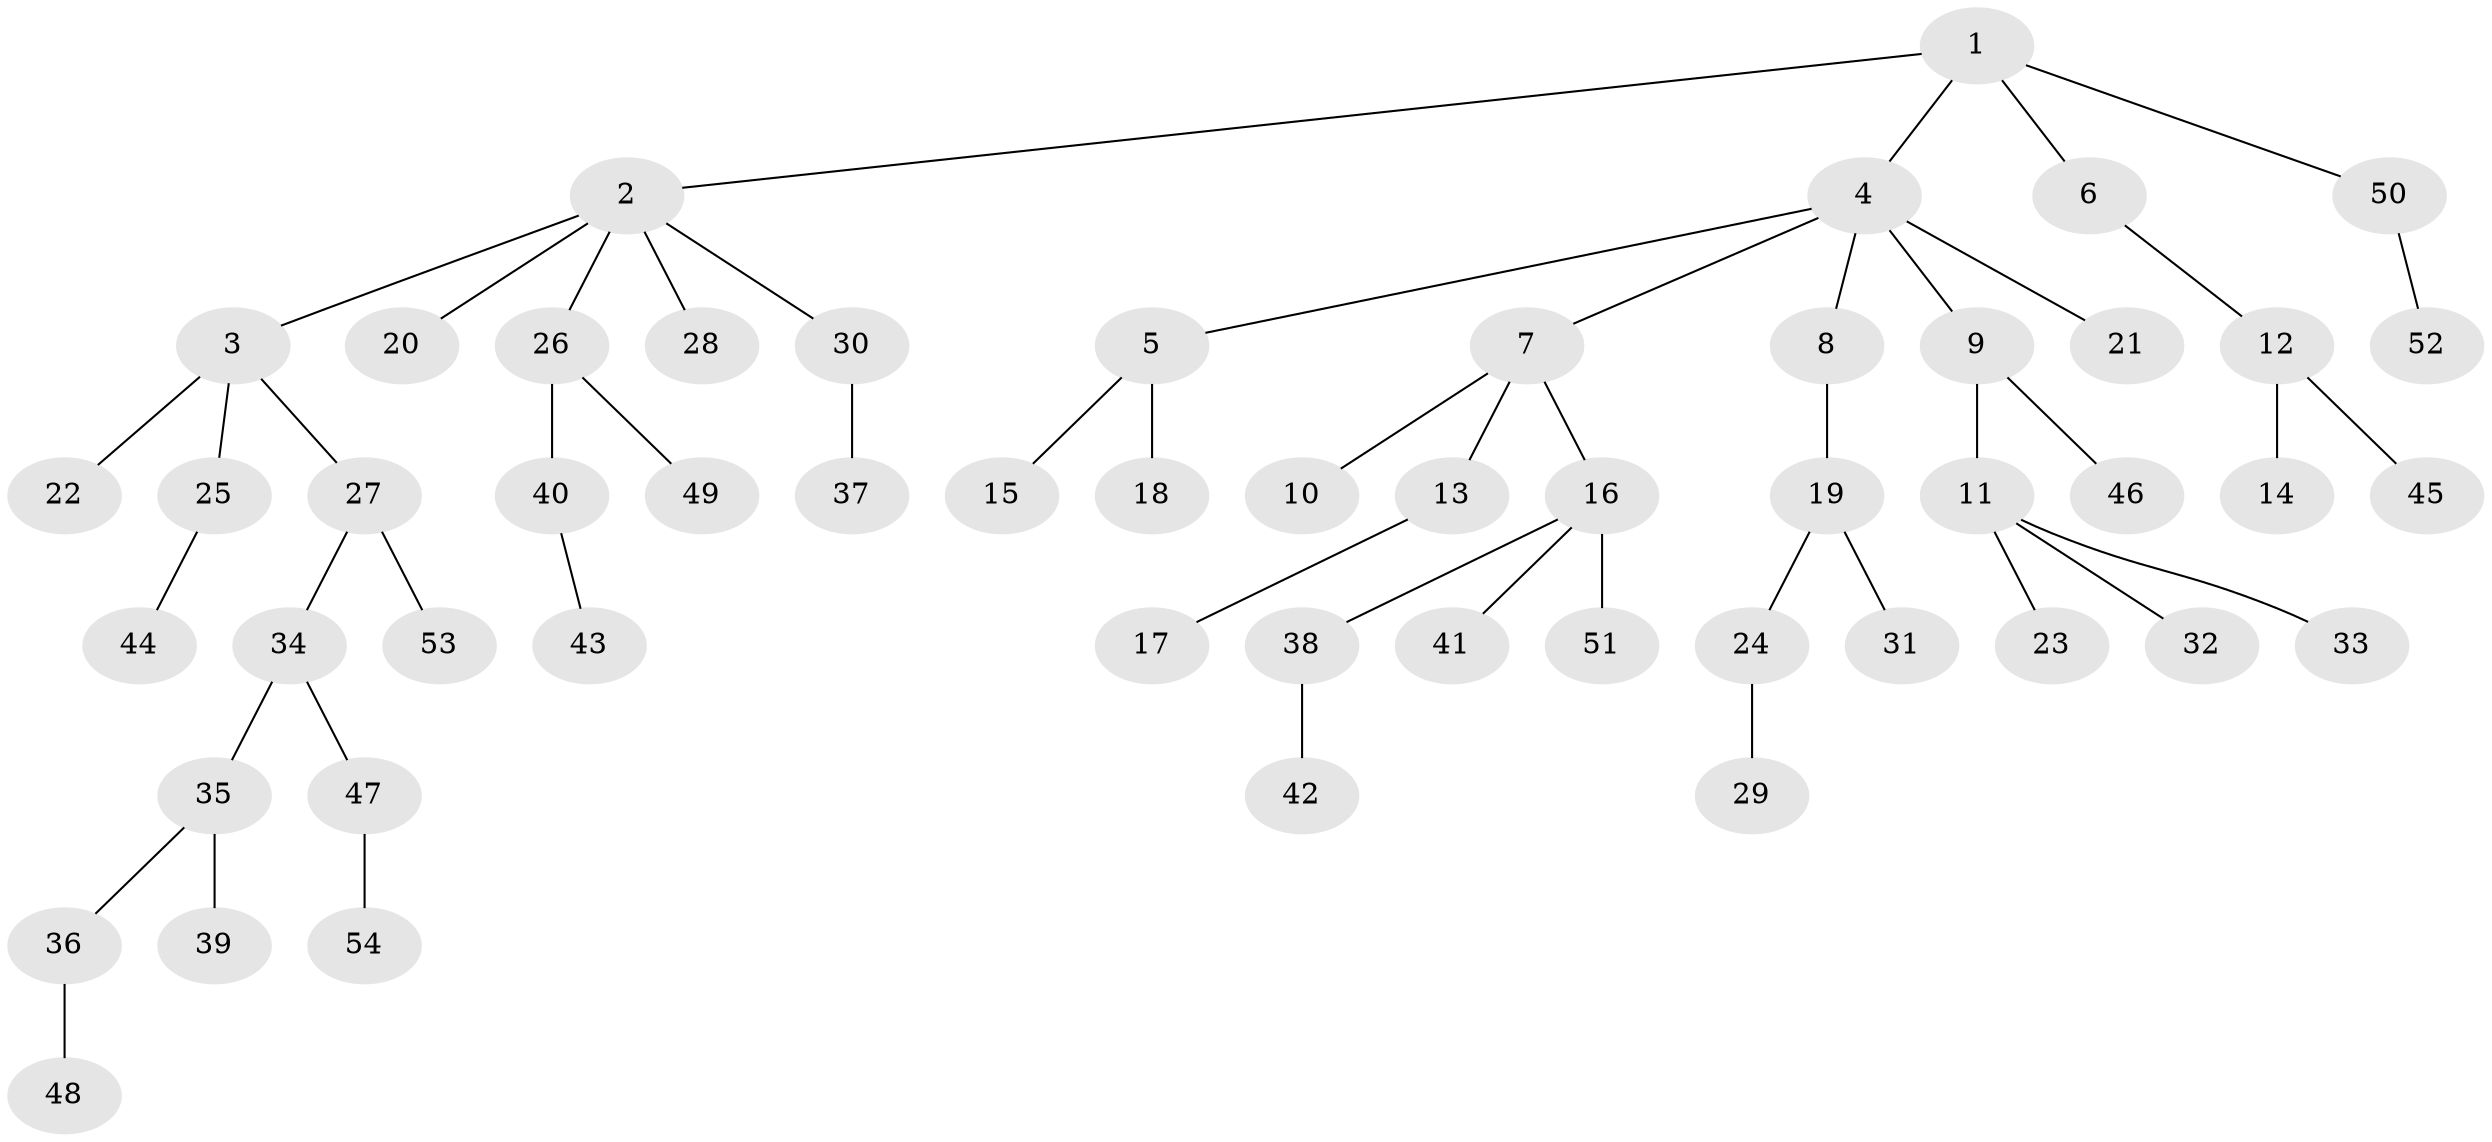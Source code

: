 // Generated by graph-tools (version 1.1) at 2025/52/03/09/25 04:52:40]
// undirected, 54 vertices, 53 edges
graph export_dot {
graph [start="1"]
  node [color=gray90,style=filled];
  1;
  2;
  3;
  4;
  5;
  6;
  7;
  8;
  9;
  10;
  11;
  12;
  13;
  14;
  15;
  16;
  17;
  18;
  19;
  20;
  21;
  22;
  23;
  24;
  25;
  26;
  27;
  28;
  29;
  30;
  31;
  32;
  33;
  34;
  35;
  36;
  37;
  38;
  39;
  40;
  41;
  42;
  43;
  44;
  45;
  46;
  47;
  48;
  49;
  50;
  51;
  52;
  53;
  54;
  1 -- 2;
  1 -- 4;
  1 -- 6;
  1 -- 50;
  2 -- 3;
  2 -- 20;
  2 -- 26;
  2 -- 28;
  2 -- 30;
  3 -- 22;
  3 -- 25;
  3 -- 27;
  4 -- 5;
  4 -- 7;
  4 -- 8;
  4 -- 9;
  4 -- 21;
  5 -- 15;
  5 -- 18;
  6 -- 12;
  7 -- 10;
  7 -- 13;
  7 -- 16;
  8 -- 19;
  9 -- 11;
  9 -- 46;
  11 -- 23;
  11 -- 32;
  11 -- 33;
  12 -- 14;
  12 -- 45;
  13 -- 17;
  16 -- 38;
  16 -- 41;
  16 -- 51;
  19 -- 24;
  19 -- 31;
  24 -- 29;
  25 -- 44;
  26 -- 40;
  26 -- 49;
  27 -- 34;
  27 -- 53;
  30 -- 37;
  34 -- 35;
  34 -- 47;
  35 -- 36;
  35 -- 39;
  36 -- 48;
  38 -- 42;
  40 -- 43;
  47 -- 54;
  50 -- 52;
}
